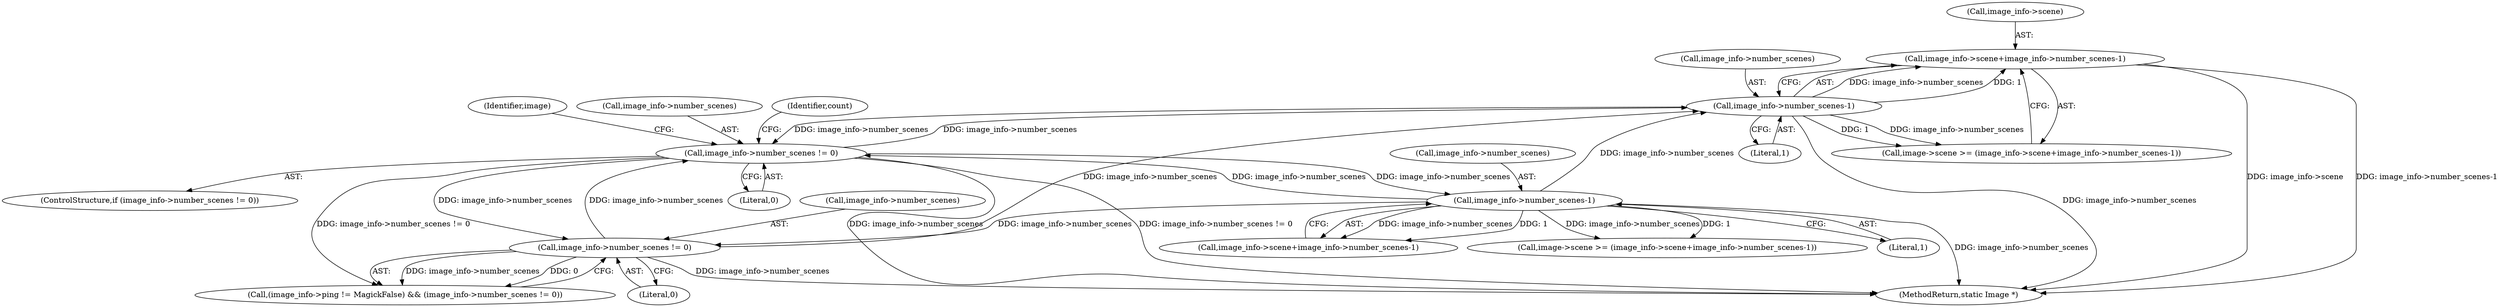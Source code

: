 digraph "0_ImageMagick_f6e9d0d9955e85bdd7540b251cd50d598dacc5e6_70@pointer" {
"1001158" [label="(Call,image_info->scene+image_info->number_scenes-1)"];
"1001162" [label="(Call,image_info->number_scenes-1)"];
"1002141" [label="(Call,image_info->number_scenes != 0)"];
"1002155" [label="(Call,image_info->number_scenes-1)"];
"1001148" [label="(Call,image_info->number_scenes != 0)"];
"1002142" [label="(Call,image_info->number_scenes)"];
"1001159" [label="(Call,image_info->scene)"];
"1001142" [label="(Call,(image_info->ping != MagickFalse) && (image_info->number_scenes != 0))"];
"1001166" [label="(Literal,1)"];
"1001163" [label="(Call,image_info->number_scenes)"];
"1002145" [label="(Literal,0)"];
"1002140" [label="(ControlStructure,if (image_info->number_scenes != 0))"];
"1001152" [label="(Literal,0)"];
"1002155" [label="(Call,image_info->number_scenes-1)"];
"1001158" [label="(Call,image_info->scene+image_info->number_scenes-1)"];
"1001154" [label="(Call,image->scene >= (image_info->scene+image_info->number_scenes-1))"];
"1001162" [label="(Call,image_info->number_scenes-1)"];
"1002159" [label="(Literal,1)"];
"1002156" [label="(Call,image_info->number_scenes)"];
"1002162" [label="(Identifier,count)"];
"1002147" [label="(Call,image->scene >= (image_info->scene+image_info->number_scenes-1))"];
"1002149" [label="(Identifier,image)"];
"1002151" [label="(Call,image_info->scene+image_info->number_scenes-1)"];
"1001148" [label="(Call,image_info->number_scenes != 0)"];
"1001149" [label="(Call,image_info->number_scenes)"];
"1002141" [label="(Call,image_info->number_scenes != 0)"];
"1002234" [label="(MethodReturn,static Image *)"];
"1001158" -> "1001154"  [label="AST: "];
"1001158" -> "1001162"  [label="CFG: "];
"1001159" -> "1001158"  [label="AST: "];
"1001162" -> "1001158"  [label="AST: "];
"1001154" -> "1001158"  [label="CFG: "];
"1001158" -> "1002234"  [label="DDG: image_info->scene"];
"1001158" -> "1002234"  [label="DDG: image_info->number_scenes-1"];
"1001162" -> "1001158"  [label="DDG: image_info->number_scenes"];
"1001162" -> "1001158"  [label="DDG: 1"];
"1001162" -> "1001166"  [label="CFG: "];
"1001163" -> "1001162"  [label="AST: "];
"1001166" -> "1001162"  [label="AST: "];
"1001162" -> "1002234"  [label="DDG: image_info->number_scenes"];
"1001162" -> "1001154"  [label="DDG: image_info->number_scenes"];
"1001162" -> "1001154"  [label="DDG: 1"];
"1002141" -> "1001162"  [label="DDG: image_info->number_scenes"];
"1002155" -> "1001162"  [label="DDG: image_info->number_scenes"];
"1001148" -> "1001162"  [label="DDG: image_info->number_scenes"];
"1001162" -> "1002141"  [label="DDG: image_info->number_scenes"];
"1002141" -> "1002140"  [label="AST: "];
"1002141" -> "1002145"  [label="CFG: "];
"1002142" -> "1002141"  [label="AST: "];
"1002145" -> "1002141"  [label="AST: "];
"1002149" -> "1002141"  [label="CFG: "];
"1002162" -> "1002141"  [label="CFG: "];
"1002141" -> "1002234"  [label="DDG: image_info->number_scenes"];
"1002141" -> "1002234"  [label="DDG: image_info->number_scenes != 0"];
"1002141" -> "1001142"  [label="DDG: image_info->number_scenes != 0"];
"1002141" -> "1001148"  [label="DDG: image_info->number_scenes"];
"1002155" -> "1002141"  [label="DDG: image_info->number_scenes"];
"1001148" -> "1002141"  [label="DDG: image_info->number_scenes"];
"1002141" -> "1002155"  [label="DDG: image_info->number_scenes"];
"1002155" -> "1002151"  [label="AST: "];
"1002155" -> "1002159"  [label="CFG: "];
"1002156" -> "1002155"  [label="AST: "];
"1002159" -> "1002155"  [label="AST: "];
"1002151" -> "1002155"  [label="CFG: "];
"1002155" -> "1002234"  [label="DDG: image_info->number_scenes"];
"1002155" -> "1001148"  [label="DDG: image_info->number_scenes"];
"1002155" -> "1002147"  [label="DDG: image_info->number_scenes"];
"1002155" -> "1002147"  [label="DDG: 1"];
"1002155" -> "1002151"  [label="DDG: image_info->number_scenes"];
"1002155" -> "1002151"  [label="DDG: 1"];
"1001148" -> "1001142"  [label="AST: "];
"1001148" -> "1001152"  [label="CFG: "];
"1001149" -> "1001148"  [label="AST: "];
"1001152" -> "1001148"  [label="AST: "];
"1001142" -> "1001148"  [label="CFG: "];
"1001148" -> "1002234"  [label="DDG: image_info->number_scenes"];
"1001148" -> "1001142"  [label="DDG: image_info->number_scenes"];
"1001148" -> "1001142"  [label="DDG: 0"];
}
